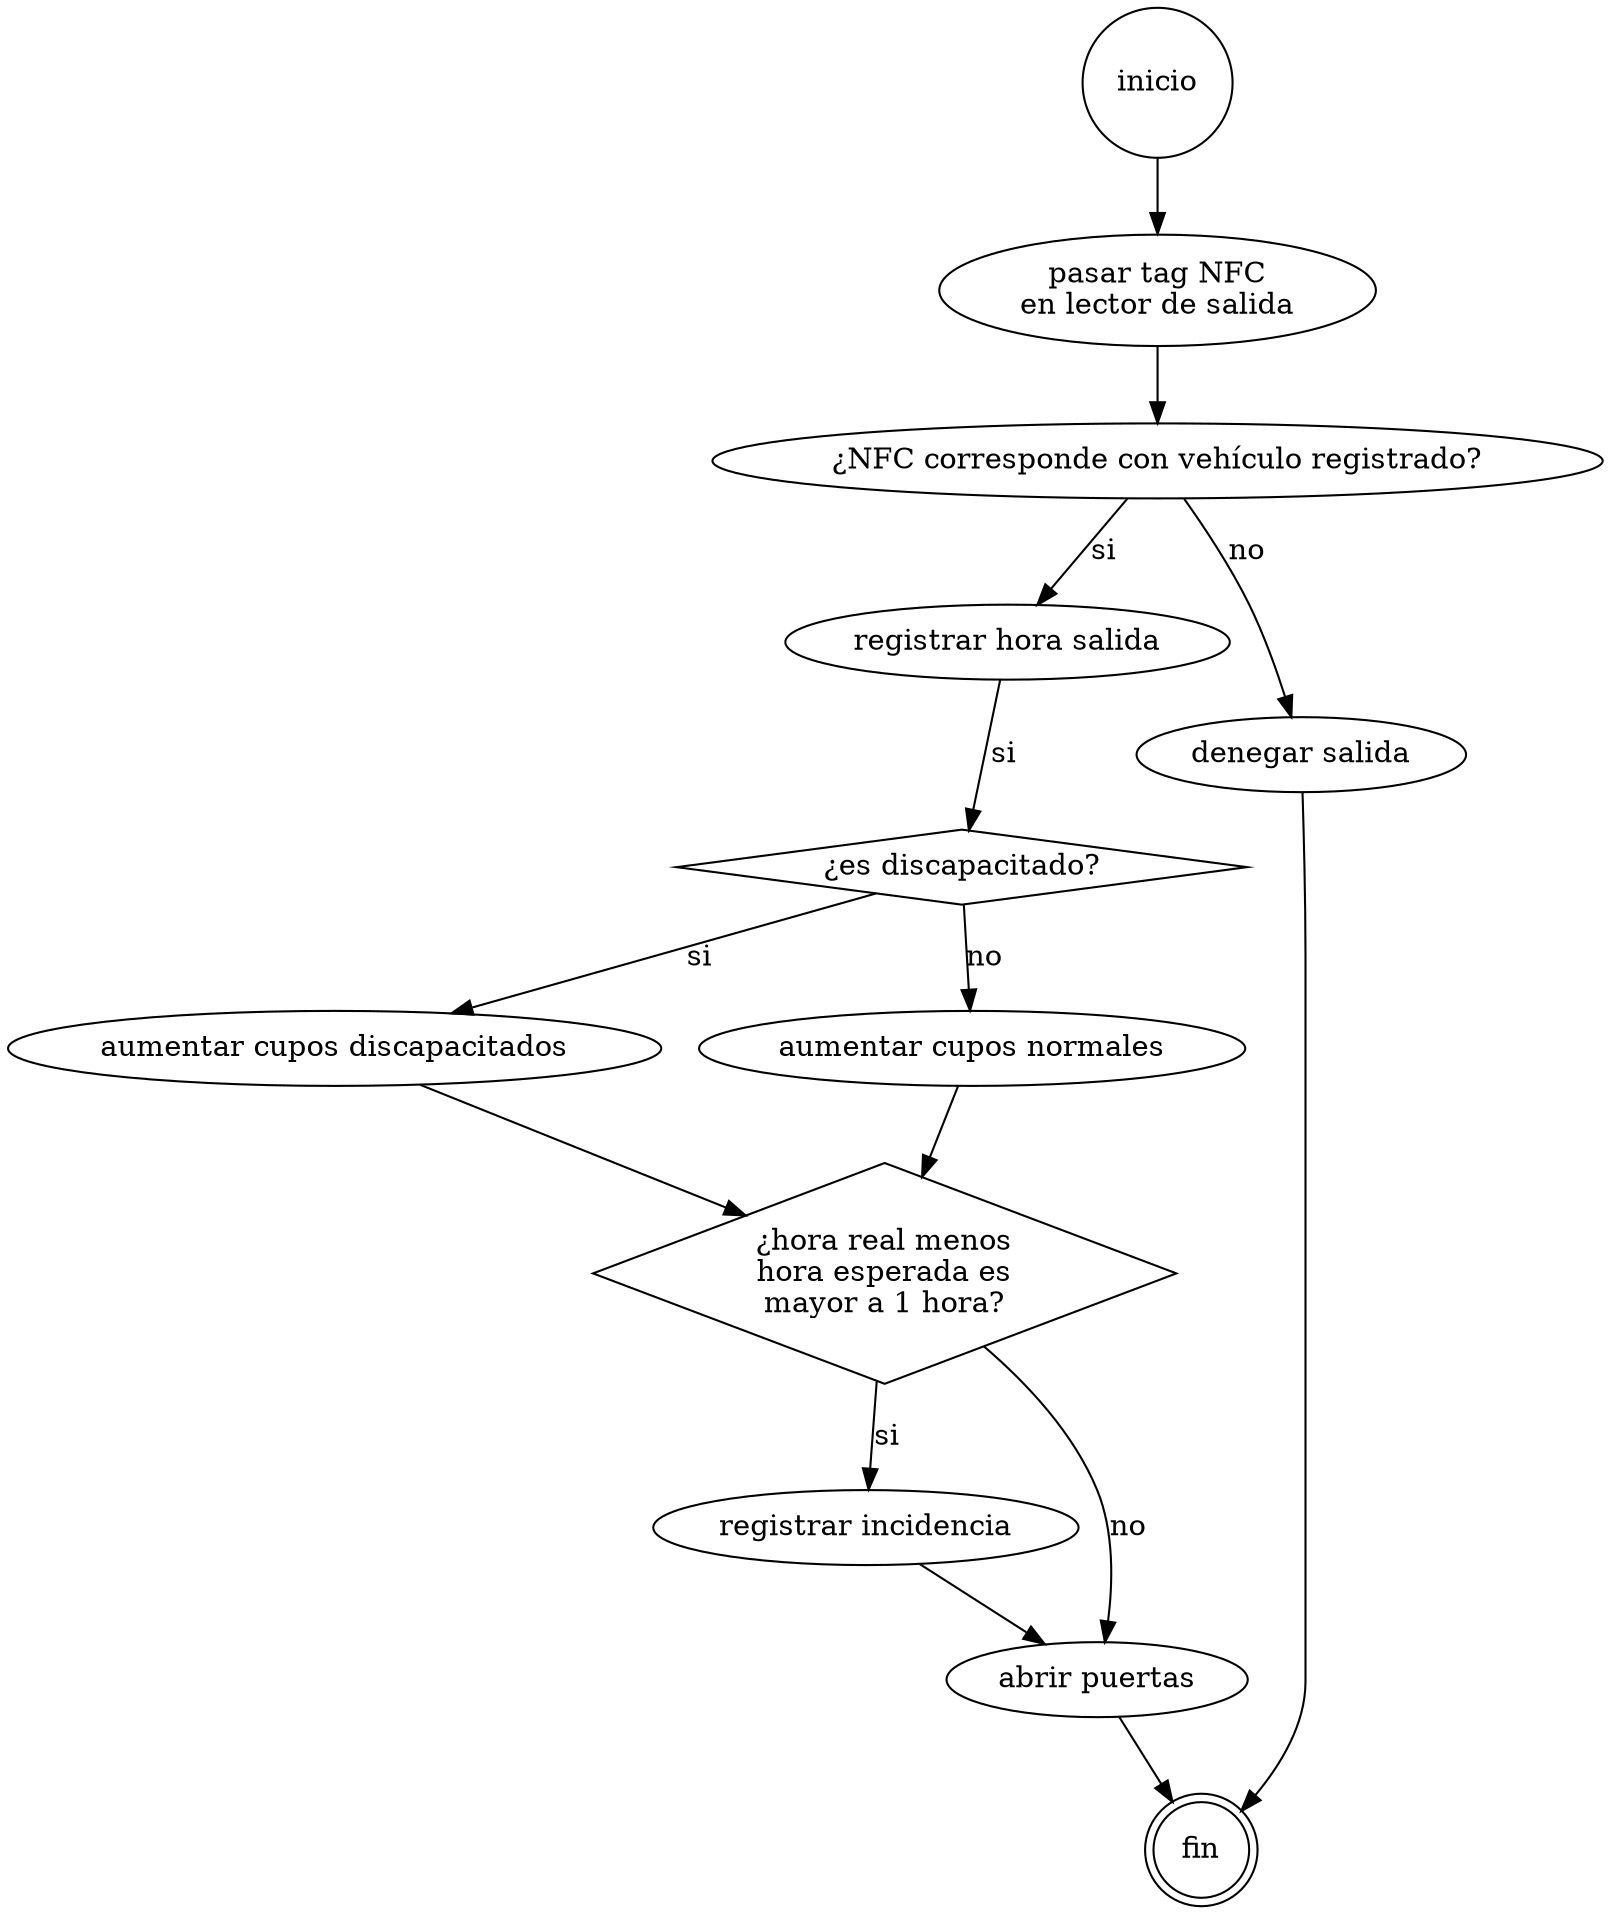 /*
  Proceso de Salida de Vehículo Automóvil.
  Author: Jorge Ulises Useche Cuellar
*/

digraph SalidaVehiculo {
  inicio -> tag_nfc -> es_veh_reg;

  es_veh_reg -> reg_salida -> es_disca [label="si"];
  es_veh_reg -> denegar_sal [label="no"];

  es_disca -> cupos_disc_l1 [label="si"];
  es_disca -> cupos_norm_l1 [label="no"];

  cupos_disc_l1 -> resta_real_esper;
  cupos_norm_l1 -> resta_real_esper;

  resta_real_esper -> reg_incidencia [label="si"];
  resta_real_esper -> abrir_puertas [label="no"];

  reg_incidencia -> abrir_puertas;

  abrir_puertas -> fin;

  denegar_sal -> fin;

  tag_nfc [label="pasar tag NFC\nen lector de salida"];
  es_veh_reg [label="¿NFC corresponde con vehículo registrado?"];
  reg_salida [label="registrar hora salida"];
  es_disca [label="¿es discapacitado?"];
  cupos_disc_l1 [label="aumentar cupos discapacitados"];
  cupos_norm_l1 [label="aumentar cupos normales"];
  resta_real_esper [label="¿hora real menos\nhora esperada es\nmayor a 1 hora?"];
  reg_incidencia [label="registrar incidencia"];
  abrir_puertas [label="abrir puertas"];
  denegar_sal [label="denegar salida"];

  inicio [shape=circle];
  es_disca, resta_real_esper [shape=diamond];
  fin [shape=doublecircle];
}
